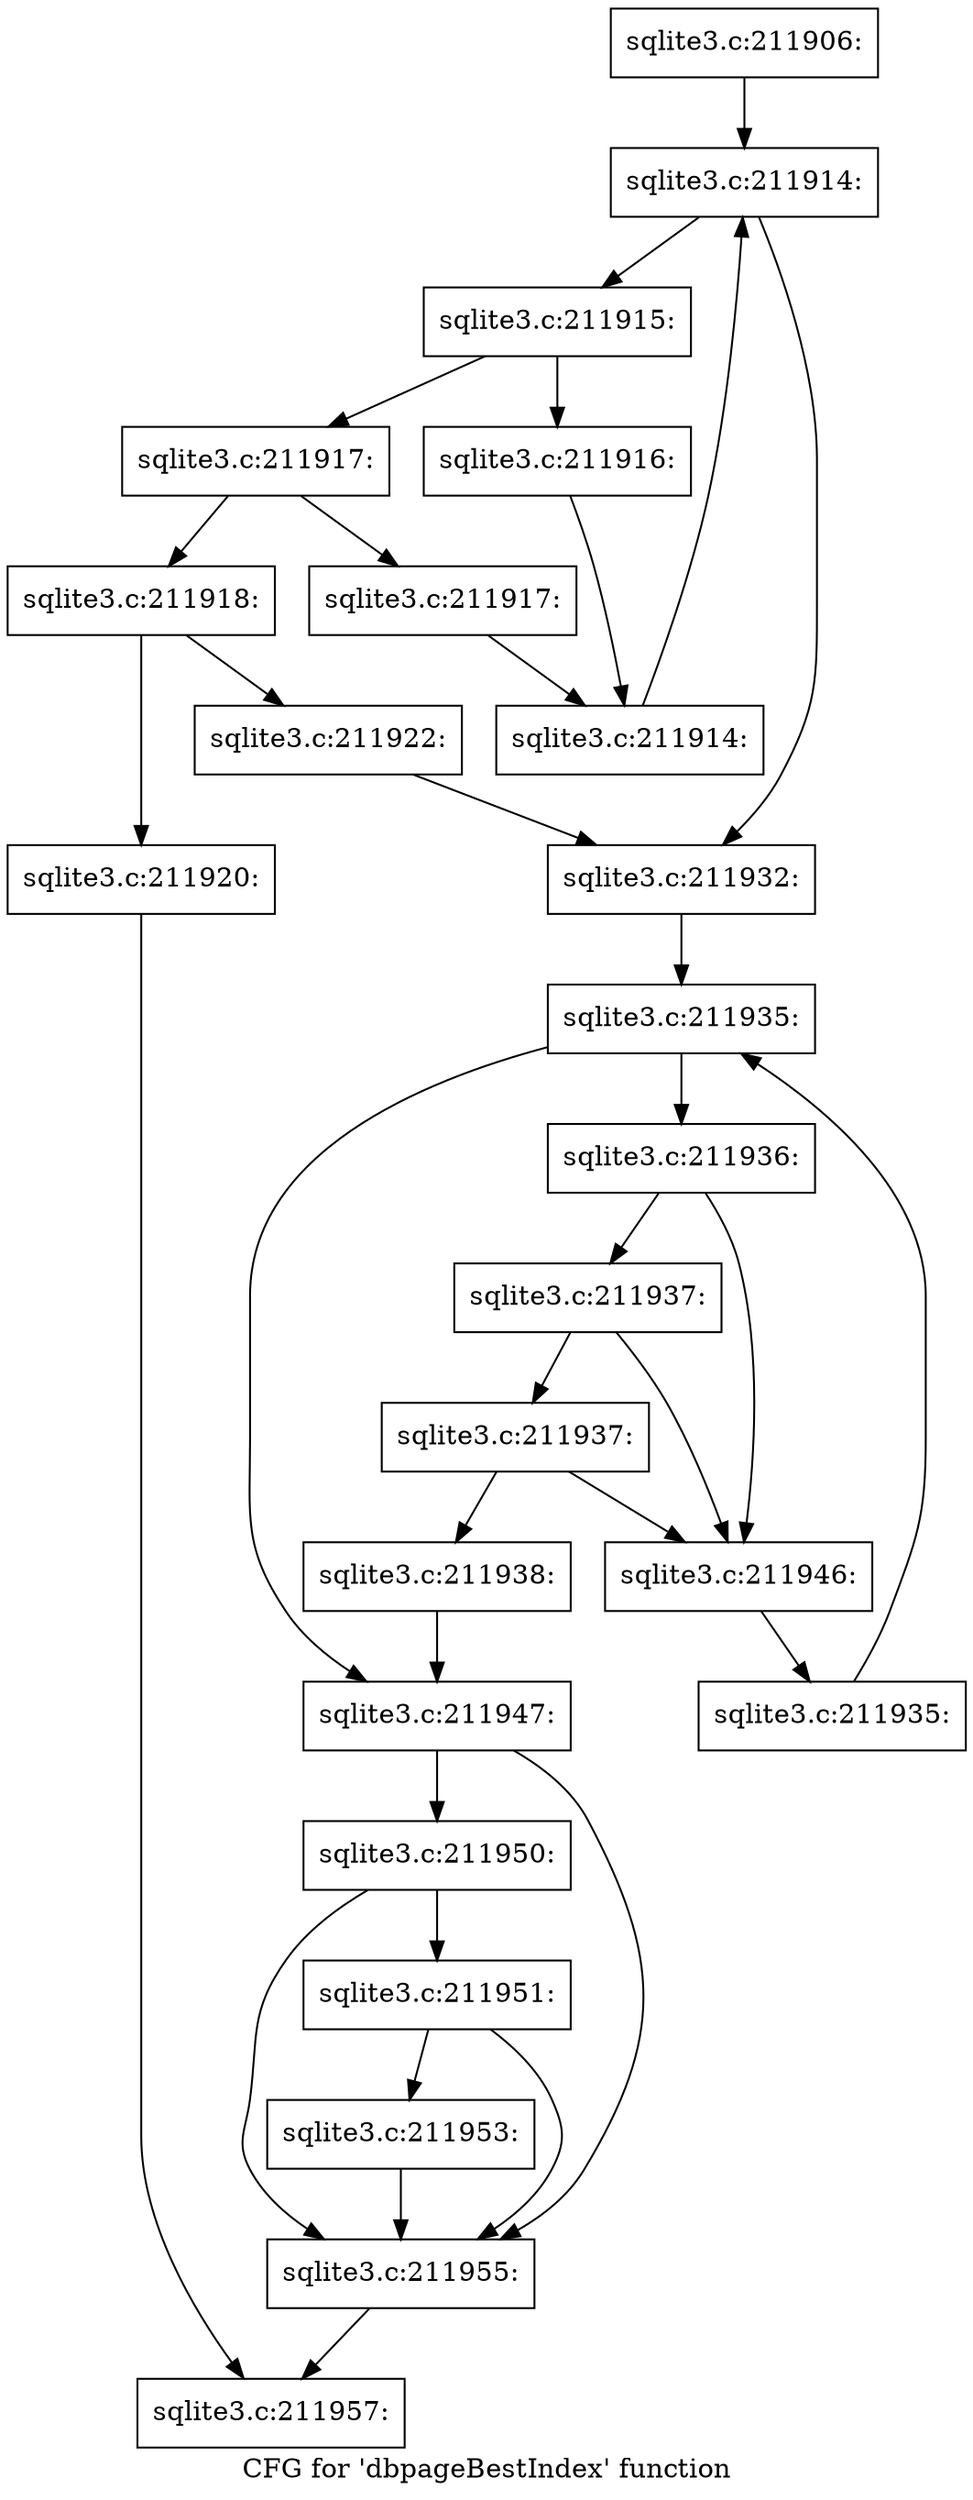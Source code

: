 digraph "CFG for 'dbpageBestIndex' function" {
	label="CFG for 'dbpageBestIndex' function";

	Node0x55c0f6f5e700 [shape=record,label="{sqlite3.c:211906:}"];
	Node0x55c0f6f5e700 -> Node0x55c0fb6ab9e0;
	Node0x55c0fb6ab9e0 [shape=record,label="{sqlite3.c:211914:}"];
	Node0x55c0fb6ab9e0 -> Node0x55c0fb6abb90;
	Node0x55c0fb6ab9e0 -> Node0x55c0fb6ab830;
	Node0x55c0fb6abb90 [shape=record,label="{sqlite3.c:211915:}"];
	Node0x55c0fb6abb90 -> Node0x55c0fb6ac860;
	Node0x55c0fb6abb90 -> Node0x55c0fb6ac8b0;
	Node0x55c0fb6ac860 [shape=record,label="{sqlite3.c:211916:}"];
	Node0x55c0fb6ac860 -> Node0x55c0fb6abb00;
	Node0x55c0fb6ac8b0 [shape=record,label="{sqlite3.c:211917:}"];
	Node0x55c0fb6ac8b0 -> Node0x55c0fb6ace10;
	Node0x55c0fb6ac8b0 -> Node0x55c0fb6ace60;
	Node0x55c0fb6ace10 [shape=record,label="{sqlite3.c:211917:}"];
	Node0x55c0fb6ace10 -> Node0x55c0fb6abb00;
	Node0x55c0fb6ace60 [shape=record,label="{sqlite3.c:211918:}"];
	Node0x55c0fb6ace60 -> Node0x55c0fb6ad480;
	Node0x55c0fb6ace60 -> Node0x55c0fb6ad430;
	Node0x55c0fb6ad430 [shape=record,label="{sqlite3.c:211920:}"];
	Node0x55c0fb6ad430 -> Node0x55c0fb6a6ba0;
	Node0x55c0fb6ad480 [shape=record,label="{sqlite3.c:211922:}"];
	Node0x55c0fb6ad480 -> Node0x55c0fb6ab830;
	Node0x55c0fb6abb00 [shape=record,label="{sqlite3.c:211914:}"];
	Node0x55c0fb6abb00 -> Node0x55c0fb6ab9e0;
	Node0x55c0fb6ab830 [shape=record,label="{sqlite3.c:211932:}"];
	Node0x55c0fb6ab830 -> Node0x55c0fb6aefb0;
	Node0x55c0fb6aefb0 [shape=record,label="{sqlite3.c:211935:}"];
	Node0x55c0fb6aefb0 -> Node0x55c0fb6af1d0;
	Node0x55c0fb6aefb0 -> Node0x55c0fb6aee00;
	Node0x55c0fb6af1d0 [shape=record,label="{sqlite3.c:211936:}"];
	Node0x55c0fb6af1d0 -> Node0x55c0fb6affc0;
	Node0x55c0fb6af1d0 -> Node0x55c0fb6afef0;
	Node0x55c0fb6affc0 [shape=record,label="{sqlite3.c:211937:}"];
	Node0x55c0fb6affc0 -> Node0x55c0fb6aff40;
	Node0x55c0fb6affc0 -> Node0x55c0fb6afef0;
	Node0x55c0fb6aff40 [shape=record,label="{sqlite3.c:211937:}"];
	Node0x55c0fb6aff40 -> Node0x55c0fb6afea0;
	Node0x55c0fb6aff40 -> Node0x55c0fb6afef0;
	Node0x55c0fb6afea0 [shape=record,label="{sqlite3.c:211938:}"];
	Node0x55c0fb6afea0 -> Node0x55c0fb6aee00;
	Node0x55c0fb6afef0 [shape=record,label="{sqlite3.c:211946:}"];
	Node0x55c0fb6afef0 -> Node0x55c0fb6af140;
	Node0x55c0fb6af140 [shape=record,label="{sqlite3.c:211935:}"];
	Node0x55c0fb6af140 -> Node0x55c0fb6aefb0;
	Node0x55c0fb6aee00 [shape=record,label="{sqlite3.c:211947:}"];
	Node0x55c0fb6aee00 -> Node0x55c0fb6b2c60;
	Node0x55c0fb6aee00 -> Node0x55c0fb6b2b90;
	Node0x55c0fb6b2c60 [shape=record,label="{sqlite3.c:211950:}"];
	Node0x55c0fb6b2c60 -> Node0x55c0fb6b2be0;
	Node0x55c0fb6b2c60 -> Node0x55c0fb6b2b90;
	Node0x55c0fb6b2be0 [shape=record,label="{sqlite3.c:211951:}"];
	Node0x55c0fb6b2be0 -> Node0x55c0fb6b2b40;
	Node0x55c0fb6b2be0 -> Node0x55c0fb6b2b90;
	Node0x55c0fb6b2b40 [shape=record,label="{sqlite3.c:211953:}"];
	Node0x55c0fb6b2b40 -> Node0x55c0fb6b2b90;
	Node0x55c0fb6b2b90 [shape=record,label="{sqlite3.c:211955:}"];
	Node0x55c0fb6b2b90 -> Node0x55c0fb6a6ba0;
	Node0x55c0fb6a6ba0 [shape=record,label="{sqlite3.c:211957:}"];
}
